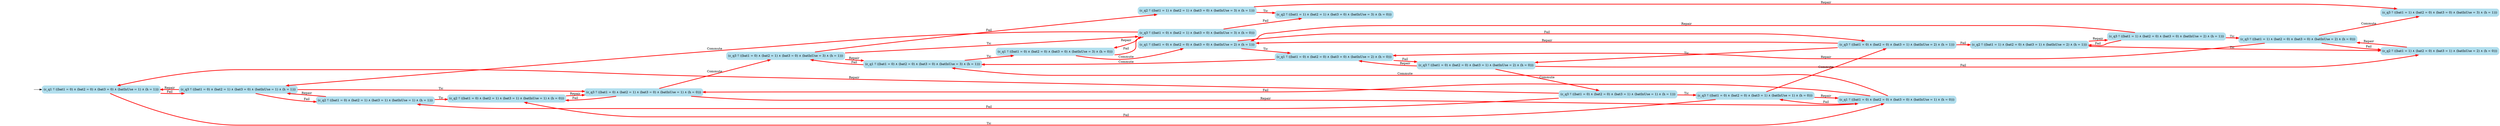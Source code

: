 digraph G {

	rankdir = LR;

	start_c_q1_95[style=invisible];

	node[shape=box, style="rounded, filled", color=lightblue2];

	c_q3_69[label="(c_q3 ≝ ((bat1 = 0) ∧ (bat2 = 0) ∧ (bat3 = 1) ∧ (batInUse = 2) ∧ (h = 0)))"];
	c_q3_91[label="(c_q3 ≝ ((bat1 = 0) ∧ (bat2 = 0) ∧ (bat3 = 1) ∧ (batInUse = 1) ∧ (h = 0)))"];
	c_q3_94[label="(c_q3 ≝ ((bat1 = 0) ∧ (bat2 = 0) ∧ (bat3 = 1) ∧ (batInUse = 1) ∧ (h = 1)))"];
	c_q2_88[label="(c_q2 ≝ ((bat1 = 1) ∧ (bat2 = 1) ∧ (bat3 = 0) ∧ (batInUse = 3) ∧ (h = 1)))"];
	c_q1_71[label="(c_q1 ≝ ((bat1 = 0) ∧ (bat2 = 0) ∧ (bat3 = 0) ∧ (batInUse = 3) ∧ (h = 1)))"];
	c_q2_87[label="(c_q2 ≝ ((bat1 = 1) ∧ (bat2 = 1) ∧ (bat3 = 0) ∧ (batInUse = 3) ∧ (h = 0)))"];
	c_q3_100[label="(c_q3 ≝ ((bat1 = 1) ∧ (bat2 = 0) ∧ (bat3 = 0) ∧ (batInUse = 2) ∧ (h = 0)))"];
	c_q2_47[label="(c_q2 ≝ ((bat1 = 0) ∧ (bat2 = 1) ∧ (bat3 = 1) ∧ (batInUse = 1) ∧ (h = 0)))"];
	c_q3_76[label="(c_q3 ≝ ((bat1 = 1) ∧ (bat2 = 0) ∧ (bat3 = 0) ∧ (batInUse = 2) ∧ (h = 1)))"];
	c_q2_93[label="(c_q2 ≝ ((bat1 = 0) ∧ (bat2 = 1) ∧ (bat3 = 1) ∧ (batInUse = 1) ∧ (h = 1)))"];
	c_q3_99[label="(c_q3 ≝ ((bat1 = 1) ∧ (bat2 = 0) ∧ (bat3 = 0) ∧ (batInUse = 3) ∧ (h = 1)))"];
	c_q2_97[label="(c_q2 ≝ ((bat1 = 1) ∧ (bat2 = 0) ∧ (bat3 = 1) ∧ (batInUse = 2) ∧ (h = 0)))"];
	c_q3_50[label="(c_q3 ≝ ((bat1 = 0) ∧ (bat2 = 1) ∧ (bat3 = 0) ∧ (batInUse = 1) ∧ (h = 0)))"];
	c_q2_75[label="(c_q2 ≝ ((bat1 = 1) ∧ (bat2 = 0) ∧ (bat3 = 1) ∧ (batInUse = 2) ∧ (h = 1)))"];
	c_q3_83[label="(c_q3 ≝ ((bat1 = 0) ∧ (bat2 = 1) ∧ (bat3 = 0) ∧ (batInUse = 1) ∧ (h = 1)))"];
	c_q1_85[label="(c_q1 ≝ ((bat1 = 0) ∧ (bat2 = 0) ∧ (bat3 = 0) ∧ (batInUse = 3) ∧ (h = 0)))"];
	c_q1_101[label="(c_q1 ≝ ((bat1 = 0) ∧ (bat2 = 0) ∧ (bat3 = 0) ∧ (batInUse = 2) ∧ (h = 0)))"];
	c_q1_51[label="(c_q1 ≝ ((bat1 = 0) ∧ (bat2 = 0) ∧ (bat3 = 0) ∧ (batInUse = 1) ∧ (h = 0)))"];
	c_q3_60[label="(c_q3 ≝ ((bat1 = 0) ∧ (bat2 = 1) ∧ (bat3 = 0) ∧ (batInUse = 3) ∧ (h = 1)))"];
	c_q3_84[label="(c_q3 ≝ ((bat1 = 0) ∧ (bat2 = 1) ∧ (bat3 = 0) ∧ (batInUse = 3) ∧ (h = 0)))"];
	c_q1_77[label="(c_q1 ≝ ((bat1 = 0) ∧ (bat2 = 0) ∧ (bat3 = 0) ∧ (batInUse = 2) ∧ (h = 1)))"];
	c_q3_35[label="(c_q3 ≝ ((bat1 = 0) ∧ (bat2 = 0) ∧ (bat3 = 1) ∧ (batInUse = 2) ∧ (h = 1)))"];
	c_q1_95[label="(c_q1 ≝ ((bat1 = 0) ∧ (bat2 = 0) ∧ (bat3 = 0) ∧ (batInUse = 1) ∧ (h = 1)))"];

	start_c_q1_95 -> c_q1_95;
	c_q1_95 -> c_q1_51[label="Tic", penwidth=3, color=red];
	c_q1_51 -> c_q1_71[label="Commute", penwidth=3, color=red];
	c_q1_51 -> c_q3_91[label="Fail", penwidth=3, color=red];
	c_q2_93 -> c_q2_47[label="Tic", penwidth=3, color=red];
	c_q2_97 -> c_q3_100[label="Repair", penwidth=3, color=red];
	c_q3_83 -> c_q3_50[label="Tic", penwidth=3, color=red];
	c_q3_91 -> c_q3_35[label="Commute", penwidth=3, color=red];
	c_q3_35 -> c_q1_77[label="Repair", penwidth=3, color=red];
	c_q3_91 -> c_q2_47[label="Fail", penwidth=3, color=red];
	c_q3_35 -> c_q2_75[label="Fail", penwidth=3, color=red];
	c_q1_95 -> c_q3_83[label="Fail", penwidth=3, color=red];
	c_q1_51 -> c_q3_50[label="Fail", penwidth=3, color=red];
	c_q1_71 -> c_q1_85[label="Tic", penwidth=3, color=red];
	c_q1_71 -> c_q3_60[label="Fail", penwidth=3, color=red];
	c_q3_91 -> c_q1_51[label="Repair", penwidth=3, color=red];
	c_q3_35 -> c_q3_69[label="Tic", penwidth=3, color=red];
	c_q1_77 -> c_q1_101[label="Tic", penwidth=3, color=red];
	c_q1_77 -> c_q3_35[label="Fail", penwidth=3, color=red];
	c_q2_47 -> c_q3_50[label="Repair", penwidth=3, color=red];
	c_q2_75 -> c_q2_97[label="Tic", penwidth=3, color=red];
	c_q2_75 -> c_q3_76[label="Repair", penwidth=3, color=red];
	c_q3_83 -> c_q2_93[label="Fail", penwidth=3, color=red];
	c_q3_83 -> c_q1_95[label="Repair", penwidth=3, color=red];
	c_q3_50 -> c_q2_47[label="Fail", penwidth=3, color=red];
	c_q3_50 -> c_q3_60[label="Commute", penwidth=3, color=red];
	c_q3_50 -> c_q1_51[label="Repair", penwidth=3, color=red];
	c_q1_85 -> c_q3_84[label="Fail", penwidth=3, color=red];
	c_q1_85 -> c_q1_77[label="Commute", penwidth=3, color=red];
	c_q3_60 -> c_q3_84[label="Tic", penwidth=3, color=red];
	c_q3_60 -> c_q2_88[label="Fail", penwidth=3, color=red];
	c_q3_60 -> c_q1_71[label="Repair", penwidth=3, color=red];
	c_q3_69 -> c_q2_97[label="Fail", penwidth=3, color=red];
	c_q3_69 -> c_q3_94[label="Commute", penwidth=3, color=red];
	c_q3_69 -> c_q1_101[label="Repair", penwidth=3, color=red];
	c_q1_101 -> c_q3_69[label="Fail", penwidth=3, color=red];
	c_q1_101 -> c_q1_71[label="Commute", penwidth=3, color=red];
	c_q3_76 -> c_q3_100[label="Tic", penwidth=3, color=red];
	c_q3_76 -> c_q2_75[label="Fail", penwidth=3, color=red];
	c_q3_76 -> c_q1_77[label="Repair", penwidth=3, color=red];
	c_q2_93 -> c_q3_83[label="Repair", penwidth=3, color=red];
	c_q3_84 -> c_q2_87[label="Fail", penwidth=3, color=red];
	c_q3_84 -> c_q3_83[label="Commute", penwidth=3, color=red];
	c_q3_84 -> c_q1_85[label="Repair", penwidth=3, color=red];
	c_q2_88 -> c_q2_87[label="Tic", penwidth=3, color=red];
	c_q2_88 -> c_q3_99[label="Repair", penwidth=3, color=red];
	c_q3_94 -> c_q3_91[label="Tic", penwidth=3, color=red];
	c_q3_94 -> c_q2_93[label="Fail", penwidth=3, color=red];
	c_q3_94 -> c_q1_95[label="Repair", penwidth=3, color=red];
	c_q3_100 -> c_q2_97[label="Fail", penwidth=3, color=red];
	c_q3_100 -> c_q3_99[label="Commute", penwidth=3, color=red];
	c_q3_100 -> c_q1_101[label="Repair", penwidth=3, color=red];

}